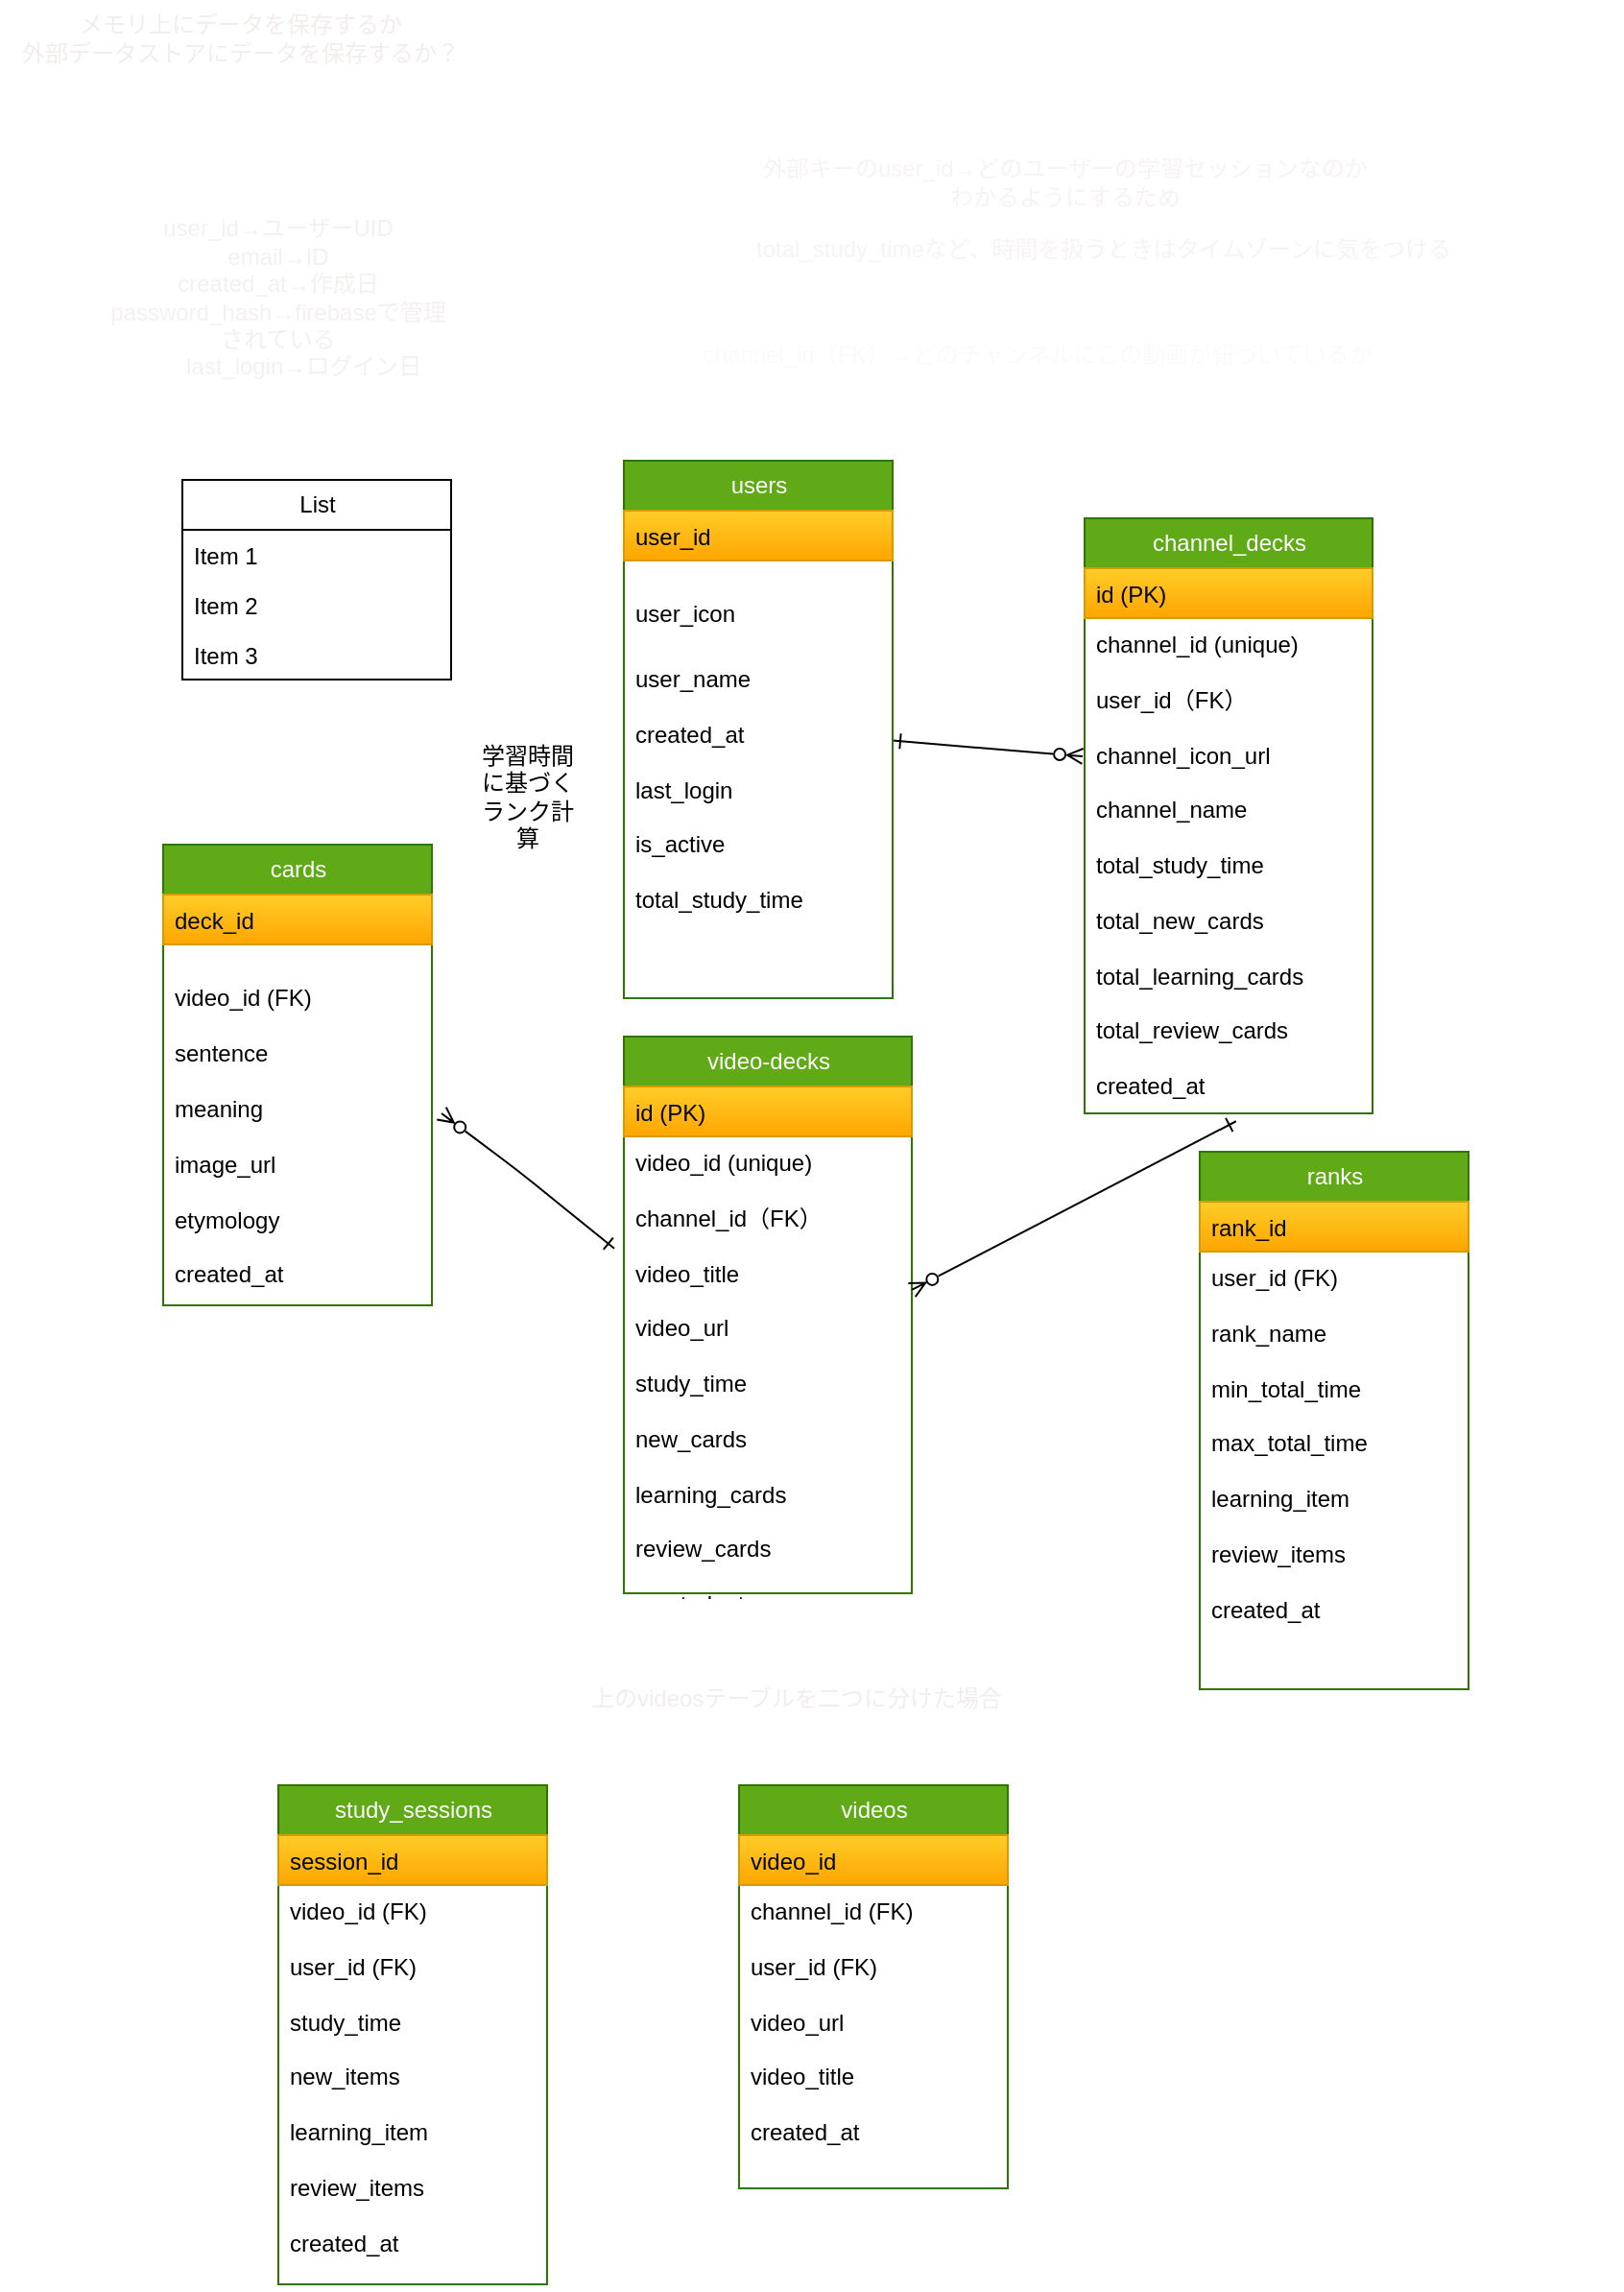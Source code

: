<mxfile>
    <diagram id="4Wiy85oOuCRo7RjBS3VG" name="ページ1">
        <mxGraphModel dx="2419" dy="2116" grid="1" gridSize="10" guides="1" tooltips="1" connect="1" arrows="1" fold="1" page="1" pageScale="1" pageWidth="827" pageHeight="1169" math="0" shadow="0">
            <root>
                <mxCell id="0"/>
                <mxCell id="1" parent="0"/>
                <mxCell id="36" value="" style="edgeStyle=none;html=1;fontColor=#080808;startArrow=ERone;startFill=0;endArrow=ERzeroToMany;endFill=0;" parent="1" source="2" edge="1">
                    <mxGeometry relative="1" as="geometry">
                        <mxPoint x="539" y="194" as="targetPoint"/>
                    </mxGeometry>
                </mxCell>
                <mxCell id="2" value="users" style="swimlane;fontStyle=0;childLayout=stackLayout;horizontal=1;startSize=26;fillColor=#60a917;horizontalStack=0;resizeParent=1;resizeParentMax=0;resizeLast=0;collapsible=1;marginBottom=0;html=1;strokeWidth=1;fontColor=#ffffff;strokeColor=#2D7600;" parent="1" vertex="1">
                    <mxGeometry x="300" y="40" width="140" height="280" as="geometry">
                        <mxRectangle x="300" y="80" width="70" height="30" as="alternateBounds"/>
                    </mxGeometry>
                </mxCell>
                <mxCell id="3" value="&lt;font color=&quot;#000000&quot;&gt;user_id&lt;/font&gt;" style="text;align=left;verticalAlign=top;spacingLeft=4;spacingRight=4;overflow=hidden;rotatable=0;points=[[0,0.5],[1,0.5]];portConstraint=eastwest;whiteSpace=wrap;html=1;fillColor=#ffcd28;strokeColor=#d79b00;gradientColor=#ffa500;" parent="2" vertex="1">
                    <mxGeometry y="26" width="140" height="26" as="geometry"/>
                </mxCell>
                <mxCell id="4" value="&lt;br&gt;user_icon" style="text;strokeColor=none;fillColor=none;align=left;verticalAlign=top;spacingLeft=4;spacingRight=4;overflow=hidden;rotatable=0;points=[[0,0.5],[1,0.5]];portConstraint=eastwest;whiteSpace=wrap;html=1;" parent="2" vertex="1">
                    <mxGeometry y="52" width="140" height="228" as="geometry"/>
                </mxCell>
                <mxCell id="6" value="cards" style="swimlane;fontStyle=0;childLayout=stackLayout;horizontal=1;startSize=26;fillColor=#60a917;horizontalStack=0;resizeParent=1;resizeParentMax=0;resizeLast=0;collapsible=1;marginBottom=0;html=1;fontColor=#ffffff;strokeColor=#2D7600;" parent="1" vertex="1">
                    <mxGeometry x="60" y="240" width="140" height="240" as="geometry"/>
                </mxCell>
                <mxCell id="7" value="&lt;font color=&quot;#080808&quot;&gt;deck_id&lt;br&gt;&lt;br&gt;&lt;br&gt;&lt;br&gt;&lt;/font&gt;" style="text;strokeColor=#d79b00;fillColor=#ffcd28;align=left;verticalAlign=top;spacingLeft=4;spacingRight=4;overflow=hidden;rotatable=0;points=[[0,0.5],[1,0.5]];portConstraint=eastwest;whiteSpace=wrap;html=1;gradientColor=#ffa500;" parent="6" vertex="1">
                    <mxGeometry y="26" width="140" height="26" as="geometry"/>
                </mxCell>
                <mxCell id="9" value="&lt;br&gt;video_id (FK)&lt;br&gt;&lt;br&gt;sentence&lt;br&gt;&lt;br&gt;meaning&lt;br&gt;&lt;br&gt;image_url&lt;br&gt;&lt;br&gt;etymology&lt;br&gt;&lt;br&gt;created_at" style="text;strokeColor=none;fillColor=none;align=left;verticalAlign=top;spacingLeft=4;spacingRight=4;overflow=hidden;rotatable=0;points=[[0,0.5],[1,0.5]];portConstraint=eastwest;whiteSpace=wrap;html=1;" parent="6" vertex="1">
                    <mxGeometry y="52" width="140" height="188" as="geometry"/>
                </mxCell>
                <mxCell id="10" value="video-decks" style="swimlane;fontStyle=0;childLayout=stackLayout;horizontal=1;startSize=26;fillColor=#60a917;horizontalStack=0;resizeParent=1;resizeParentMax=0;resizeLast=0;collapsible=1;marginBottom=0;html=1;fontColor=#ffffff;strokeColor=#2D7600;" parent="1" vertex="1">
                    <mxGeometry x="300" y="340" width="150" height="290" as="geometry"/>
                </mxCell>
                <mxCell id="11" value="&lt;font color=&quot;#050505&quot;&gt;id (PK)&lt;br&gt;&lt;br&gt;&lt;/font&gt;" style="text;strokeColor=#d79b00;fillColor=#ffcd28;align=left;verticalAlign=top;spacingLeft=4;spacingRight=4;overflow=hidden;rotatable=0;points=[[0,0.5],[1,0.5]];portConstraint=eastwest;whiteSpace=wrap;html=1;gradientColor=#ffa500;" parent="10" vertex="1">
                    <mxGeometry y="26" width="150" height="26" as="geometry"/>
                </mxCell>
                <mxCell id="12" value="video_id (unique)&lt;br&gt;&lt;br&gt;channel_id（FK）&lt;br&gt;&lt;br&gt;video_title&lt;br&gt;&lt;br&gt;video_url&lt;br&gt;&lt;br&gt;study_time&lt;br&gt;&lt;br&gt;new_cards&lt;br&gt;&lt;br&gt;learning_cards&lt;br&gt;&lt;br&gt;review_cards&lt;br&gt;&lt;br&gt;created_at" style="text;strokeColor=none;fillColor=none;align=left;verticalAlign=top;spacingLeft=4;spacingRight=4;overflow=hidden;rotatable=0;points=[[0,0.5],[1,0.5]];portConstraint=eastwest;whiteSpace=wrap;html=1;" parent="10" vertex="1">
                    <mxGeometry y="52" width="150" height="238" as="geometry"/>
                </mxCell>
                <mxCell id="14" value="List" style="swimlane;fontStyle=0;childLayout=stackLayout;horizontal=1;startSize=26;fillColor=none;horizontalStack=0;resizeParent=1;resizeParentMax=0;resizeLast=0;collapsible=1;marginBottom=0;html=1;" parent="1" vertex="1">
                    <mxGeometry x="70" y="50" width="140" height="104" as="geometry"/>
                </mxCell>
                <mxCell id="15" value="Item 1" style="text;strokeColor=none;fillColor=none;align=left;verticalAlign=top;spacingLeft=4;spacingRight=4;overflow=hidden;rotatable=0;points=[[0,0.5],[1,0.5]];portConstraint=eastwest;whiteSpace=wrap;html=1;" parent="14" vertex="1">
                    <mxGeometry y="26" width="140" height="26" as="geometry"/>
                </mxCell>
                <mxCell id="16" value="Item 2" style="text;strokeColor=none;fillColor=none;align=left;verticalAlign=top;spacingLeft=4;spacingRight=4;overflow=hidden;rotatable=0;points=[[0,0.5],[1,0.5]];portConstraint=eastwest;whiteSpace=wrap;html=1;" parent="14" vertex="1">
                    <mxGeometry y="52" width="140" height="26" as="geometry"/>
                </mxCell>
                <mxCell id="17" value="Item 3" style="text;strokeColor=none;fillColor=none;align=left;verticalAlign=top;spacingLeft=4;spacingRight=4;overflow=hidden;rotatable=0;points=[[0,0.5],[1,0.5]];portConstraint=eastwest;whiteSpace=wrap;html=1;" parent="14" vertex="1">
                    <mxGeometry y="78" width="140" height="26" as="geometry"/>
                </mxCell>
                <mxCell id="18" value="channel_decks" style="swimlane;fontStyle=0;childLayout=stackLayout;horizontal=1;startSize=26;fillColor=#60a917;horizontalStack=0;resizeParent=1;resizeParentMax=0;resizeLast=0;collapsible=1;marginBottom=0;html=1;strokeColor=#2D7600;fontColor=#ffffff;" parent="1" vertex="1">
                    <mxGeometry x="540" y="70" width="150" height="310" as="geometry"/>
                </mxCell>
                <mxCell id="19" value="&lt;font color=&quot;#050505&quot;&gt;id (PK)&lt;br&gt;&lt;br&gt;&lt;/font&gt;" style="text;strokeColor=#d79b00;fillColor=#ffcd28;align=left;verticalAlign=top;spacingLeft=4;spacingRight=4;overflow=hidden;rotatable=0;points=[[0,0.5],[1,0.5]];portConstraint=eastwest;whiteSpace=wrap;html=1;gradientColor=#FFA500;" parent="18" vertex="1">
                    <mxGeometry y="26" width="150" height="26" as="geometry"/>
                </mxCell>
                <mxCell id="21" value="channel_id (unique)&lt;br&gt;&lt;br&gt;user_id（FK）&lt;br&gt;&lt;br&gt;channel_icon_url&lt;br&gt;&lt;br&gt;channel_name&lt;br&gt;&lt;br&gt;total_study_time&lt;br&gt;&lt;br&gt;total_new_cards&lt;br&gt;&lt;br&gt;total_learning_cards&lt;br&gt;&lt;br&gt;total_review_cards&lt;br&gt;&lt;br&gt;created_at" style="text;strokeColor=none;fillColor=none;align=left;verticalAlign=top;spacingLeft=4;spacingRight=4;overflow=hidden;rotatable=0;points=[[0,0.5],[1,0.5]];portConstraint=eastwest;whiteSpace=wrap;html=1;" parent="18" vertex="1">
                    <mxGeometry y="52" width="150" height="258" as="geometry"/>
                </mxCell>
                <mxCell id="5" value="user_name&lt;br&gt;&lt;br&gt;created_at&lt;br&gt;&lt;br&gt;last_login&lt;br&gt;&lt;br&gt;is_active&lt;br&gt;&lt;br&gt;total_study_time" style="text;strokeColor=none;fillColor=none;align=left;verticalAlign=top;spacingLeft=4;spacingRight=4;overflow=hidden;rotatable=0;points=[[0,0.5],[1,0.5]];portConstraint=eastwest;whiteSpace=wrap;html=1;" parent="1" vertex="1">
                    <mxGeometry x="300" y="140" width="140" height="180" as="geometry"/>
                </mxCell>
                <mxCell id="27" value="&lt;font color=&quot;#f4f0f0&quot;&gt;user_id→ユーザーUID&lt;br&gt;email→ID&lt;br&gt;created_at→作成日&lt;br&gt;password_hash→firebaseで管理されている&lt;br&gt;&lt;span style=&quot;white-space: pre;&quot;&gt;&#9;&lt;/span&gt;last_login→ログイン日&lt;br&gt;&lt;/font&gt;" style="text;strokeColor=none;align=center;fillColor=none;html=1;verticalAlign=middle;whiteSpace=wrap;rounded=0;strokeWidth=1;fontColor=#000000;" parent="1" vertex="1">
                    <mxGeometry x="30" y="-60" width="180" height="30" as="geometry"/>
                </mxCell>
                <mxCell id="29" value="外部キーのuser_id→どのユーザーの学習セッションなのかわかるようにするため" style="text;strokeColor=none;align=center;fillColor=none;html=1;verticalAlign=middle;whiteSpace=wrap;rounded=0;strokeWidth=1;fontColor=#f7f3f3;" parent="1" vertex="1">
                    <mxGeometry x="370" y="-120" width="320" height="30" as="geometry"/>
                </mxCell>
                <mxCell id="30" value="total_study_timeなど、時間を扱うときはタイムゾーンに気をつける" style="text;strokeColor=none;align=center;fillColor=none;html=1;verticalAlign=middle;whiteSpace=wrap;rounded=0;strokeWidth=1;fontColor=#f7f3f3;" parent="1" vertex="1">
                    <mxGeometry x="280" y="-80" width="540" height="20" as="geometry"/>
                </mxCell>
                <mxCell id="33" value="channel_id（FK）→どのチャンネルにこの動画が紐づいているか" style="text;html=1;align=center;verticalAlign=middle;resizable=0;points=[];autosize=1;strokeColor=none;fillColor=none;fontColor=#fafafa;" parent="1" vertex="1">
                    <mxGeometry x="330" y="-30" width="370" height="30" as="geometry"/>
                </mxCell>
                <mxCell id="38" style="edgeStyle=none;html=1;entryX=0.526;entryY=1.016;entryDx=0;entryDy=0;entryPerimeter=0;fontColor=#080808;startArrow=ERzeroToMany;startFill=0;endArrow=ERone;endFill=0;" parent="1" source="12" target="21" edge="1">
                    <mxGeometry relative="1" as="geometry"/>
                </mxCell>
                <mxCell id="40" value="ranks" style="swimlane;fontStyle=0;childLayout=stackLayout;horizontal=1;startSize=26;fillColor=#60a917;horizontalStack=0;resizeParent=1;resizeParentMax=0;resizeLast=0;collapsible=1;marginBottom=0;html=1;fontColor=#ffffff;strokeColor=#2D7600;" parent="1" vertex="1">
                    <mxGeometry x="600" y="400" width="140" height="280" as="geometry"/>
                </mxCell>
                <mxCell id="41" value="&lt;font color=&quot;#050505&quot;&gt;rank_id&lt;/font&gt;" style="text;strokeColor=#d79b00;fillColor=#ffcd28;align=left;verticalAlign=top;spacingLeft=4;spacingRight=4;overflow=hidden;rotatable=0;points=[[0,0.5],[1,0.5]];portConstraint=eastwest;whiteSpace=wrap;html=1;gradientColor=#ffa500;" parent="40" vertex="1">
                    <mxGeometry y="26" width="140" height="26" as="geometry"/>
                </mxCell>
                <mxCell id="42" value="user_id (FK)&lt;br&gt;&lt;br&gt;rank_name&lt;br&gt;&lt;br&gt;min_total_time&lt;br&gt;&lt;br&gt;max_total_time&lt;br&gt;&lt;br&gt;learning_item&lt;br&gt;&lt;br&gt;review_items&lt;br&gt;&lt;br&gt;created_at" style="text;strokeColor=none;fillColor=none;align=left;verticalAlign=top;spacingLeft=4;spacingRight=4;overflow=hidden;rotatable=0;points=[[0,0.5],[1,0.5]];portConstraint=eastwest;whiteSpace=wrap;html=1;" parent="40" vertex="1">
                    <mxGeometry y="52" width="140" height="228" as="geometry"/>
                </mxCell>
                <mxCell id="44" value="メモリ上にデータを保存するか&lt;br&gt;外部データストアにデータを保存するか？" style="text;html=1;align=center;verticalAlign=middle;resizable=0;points=[];autosize=1;strokeColor=none;fillColor=none;fontColor=#f3ecec;" parent="1" vertex="1">
                    <mxGeometry x="-25" y="-200" width="250" height="40" as="geometry"/>
                </mxCell>
                <mxCell id="47" value="study_sessions" style="swimlane;fontStyle=0;childLayout=stackLayout;horizontal=1;startSize=26;fillColor=#60a917;horizontalStack=0;resizeParent=1;resizeParentMax=0;resizeLast=0;collapsible=1;marginBottom=0;html=1;fontColor=#ffffff;strokeColor=#2D7600;" parent="1" vertex="1">
                    <mxGeometry x="120" y="730" width="140" height="260" as="geometry"/>
                </mxCell>
                <mxCell id="48" value="&lt;font color=&quot;#050505&quot;&gt;session_id&lt;/font&gt;" style="text;strokeColor=#d79b00;fillColor=#ffcd28;align=left;verticalAlign=top;spacingLeft=4;spacingRight=4;overflow=hidden;rotatable=0;points=[[0,0.5],[1,0.5]];portConstraint=eastwest;whiteSpace=wrap;html=1;gradientColor=#ffa500;" parent="47" vertex="1">
                    <mxGeometry y="26" width="140" height="26" as="geometry"/>
                </mxCell>
                <mxCell id="49" value="video_id (FK)&lt;br&gt;&lt;br&gt;user_id (FK)&lt;br&gt;&lt;br&gt;study_time&lt;br&gt;&lt;br&gt;new_items&lt;br&gt;&lt;br&gt;learning_item&lt;br&gt;&lt;br&gt;review_items&lt;br&gt;&lt;br&gt;created_at" style="text;strokeColor=none;fillColor=none;align=left;verticalAlign=top;spacingLeft=4;spacingRight=4;overflow=hidden;rotatable=0;points=[[0,0.5],[1,0.5]];portConstraint=eastwest;whiteSpace=wrap;html=1;" parent="47" vertex="1">
                    <mxGeometry y="52" width="140" height="208" as="geometry"/>
                </mxCell>
                <mxCell id="50" value="videos" style="swimlane;fontStyle=0;childLayout=stackLayout;horizontal=1;startSize=26;fillColor=#60a917;horizontalStack=0;resizeParent=1;resizeParentMax=0;resizeLast=0;collapsible=1;marginBottom=0;html=1;fontColor=#ffffff;strokeColor=#2D7600;" parent="1" vertex="1">
                    <mxGeometry x="360" y="730" width="140" height="210" as="geometry"/>
                </mxCell>
                <mxCell id="51" value="&lt;font color=&quot;#050505&quot;&gt;video_id&lt;/font&gt;" style="text;strokeColor=#d79b00;fillColor=#ffcd28;align=left;verticalAlign=top;spacingLeft=4;spacingRight=4;overflow=hidden;rotatable=0;points=[[0,0.5],[1,0.5]];portConstraint=eastwest;whiteSpace=wrap;html=1;gradientColor=#ffa500;" parent="50" vertex="1">
                    <mxGeometry y="26" width="140" height="26" as="geometry"/>
                </mxCell>
                <mxCell id="52" value="channel_id (FK)&lt;br&gt;&lt;br&gt;user_id (FK)&lt;br&gt;&lt;br&gt;video_url&lt;br&gt;&lt;br&gt;video_title&lt;br&gt;&lt;br&gt;created_at" style="text;strokeColor=none;fillColor=none;align=left;verticalAlign=top;spacingLeft=4;spacingRight=4;overflow=hidden;rotatable=0;points=[[0,0.5],[1,0.5]];portConstraint=eastwest;whiteSpace=wrap;html=1;" parent="50" vertex="1">
                    <mxGeometry y="52" width="140" height="158" as="geometry"/>
                </mxCell>
                <mxCell id="53" value="上のvideosテーブルを二つに分けた場合" style="text;strokeColor=none;align=center;fillColor=none;html=1;verticalAlign=middle;whiteSpace=wrap;rounded=0;strokeWidth=1;fontColor=#f3ecec;" parent="1" vertex="1">
                    <mxGeometry x="280" y="670" width="220" height="30" as="geometry"/>
                </mxCell>
                <mxCell id="54" value="学習時間に基づくランク計算" style="text;strokeColor=none;align=center;fillColor=none;html=1;verticalAlign=middle;whiteSpace=wrap;rounded=0;" parent="1" vertex="1">
                    <mxGeometry x="220" y="200" width="60" height="30" as="geometry"/>
                </mxCell>
                <mxCell id="56" value="" style="edgeStyle=none;html=1;fontColor=#080808;startArrow=ERone;startFill=0;endArrow=ERzeroToMany;endFill=0;" edge="1" parent="1">
                    <mxGeometry relative="1" as="geometry">
                        <mxPoint x="295" y="450.4" as="sourcePoint"/>
                        <mxPoint x="205" y="380.0" as="targetPoint"/>
                        <Array as="points">
                            <mxPoint x="245" y="410.0"/>
                        </Array>
                    </mxGeometry>
                </mxCell>
            </root>
        </mxGraphModel>
    </diagram>
</mxfile>